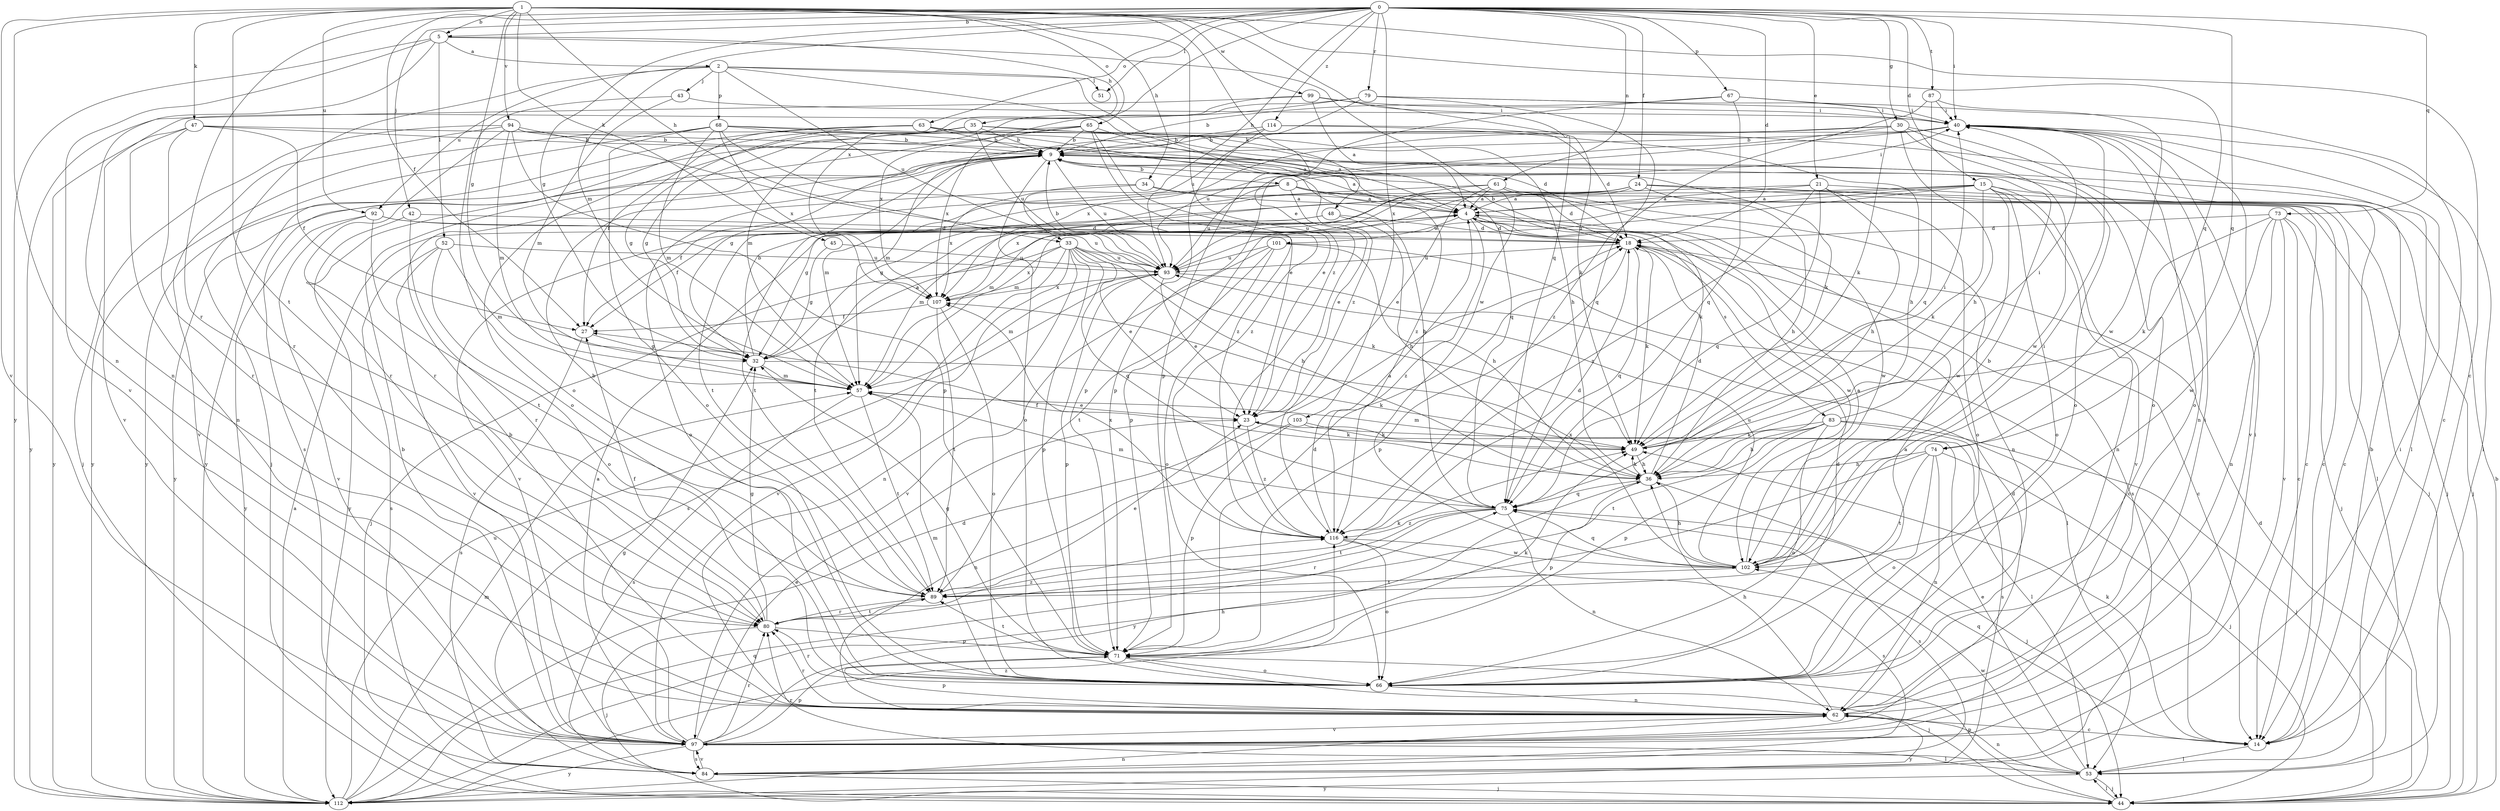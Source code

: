 strict digraph  {
0;
1;
2;
4;
5;
8;
9;
14;
15;
18;
21;
23;
24;
27;
30;
32;
33;
34;
35;
36;
40;
42;
43;
44;
45;
47;
48;
49;
51;
52;
53;
57;
61;
62;
63;
65;
66;
67;
68;
71;
73;
74;
75;
79;
80;
83;
84;
87;
89;
92;
93;
94;
97;
99;
101;
102;
103;
107;
112;
114;
116;
0 -> 5  [label=b];
0 -> 15  [label=d];
0 -> 18  [label=d];
0 -> 21  [label=e];
0 -> 24  [label=f];
0 -> 27  [label=f];
0 -> 30  [label=g];
0 -> 32  [label=g];
0 -> 33  [label=h];
0 -> 40  [label=i];
0 -> 42  [label=j];
0 -> 51  [label=l];
0 -> 57  [label=m];
0 -> 61  [label=n];
0 -> 63  [label=o];
0 -> 67  [label=p];
0 -> 73  [label=q];
0 -> 74  [label=q];
0 -> 79  [label=r];
0 -> 80  [label=r];
0 -> 87  [label=t];
0 -> 103  [label=x];
0 -> 107  [label=x];
0 -> 114  [label=z];
1 -> 5  [label=b];
1 -> 14  [label=c];
1 -> 23  [label=e];
1 -> 32  [label=g];
1 -> 33  [label=h];
1 -> 34  [label=h];
1 -> 45  [label=k];
1 -> 47  [label=k];
1 -> 62  [label=n];
1 -> 65  [label=o];
1 -> 74  [label=q];
1 -> 75  [label=q];
1 -> 89  [label=t];
1 -> 92  [label=u];
1 -> 94  [label=v];
1 -> 97  [label=v];
1 -> 99  [label=w];
1 -> 116  [label=z];
2 -> 43  [label=j];
2 -> 48  [label=k];
2 -> 51  [label=l];
2 -> 68  [label=p];
2 -> 80  [label=r];
2 -> 92  [label=u];
2 -> 93  [label=u];
2 -> 116  [label=z];
4 -> 18  [label=d];
4 -> 83  [label=s];
4 -> 84  [label=s];
4 -> 97  [label=v];
4 -> 101  [label=w];
4 -> 102  [label=w];
4 -> 116  [label=z];
5 -> 2  [label=a];
5 -> 35  [label=h];
5 -> 52  [label=l];
5 -> 62  [label=n];
5 -> 97  [label=v];
5 -> 102  [label=w];
5 -> 112  [label=y];
8 -> 4  [label=a];
8 -> 14  [label=c];
8 -> 23  [label=e];
8 -> 27  [label=f];
8 -> 40  [label=i];
8 -> 44  [label=j];
8 -> 89  [label=t];
8 -> 93  [label=u];
9 -> 4  [label=a];
9 -> 8  [label=b];
9 -> 57  [label=m];
9 -> 66  [label=o];
9 -> 93  [label=u];
9 -> 112  [label=y];
14 -> 9  [label=b];
14 -> 49  [label=k];
14 -> 53  [label=l];
14 -> 75  [label=q];
15 -> 4  [label=a];
15 -> 44  [label=j];
15 -> 49  [label=k];
15 -> 57  [label=m];
15 -> 62  [label=n];
15 -> 66  [label=o];
15 -> 89  [label=t];
15 -> 93  [label=u];
15 -> 97  [label=v];
15 -> 102  [label=w];
18 -> 9  [label=b];
18 -> 14  [label=c];
18 -> 49  [label=k];
18 -> 71  [label=p];
18 -> 75  [label=q];
18 -> 93  [label=u];
21 -> 4  [label=a];
21 -> 14  [label=c];
21 -> 36  [label=h];
21 -> 66  [label=o];
21 -> 75  [label=q];
21 -> 89  [label=t];
21 -> 116  [label=z];
23 -> 49  [label=k];
23 -> 116  [label=z];
24 -> 4  [label=a];
24 -> 14  [label=c];
24 -> 32  [label=g];
24 -> 36  [label=h];
24 -> 44  [label=j];
24 -> 53  [label=l];
24 -> 57  [label=m];
24 -> 71  [label=p];
24 -> 107  [label=x];
27 -> 32  [label=g];
27 -> 84  [label=s];
30 -> 9  [label=b];
30 -> 36  [label=h];
30 -> 62  [label=n];
30 -> 66  [label=o];
30 -> 93  [label=u];
30 -> 102  [label=w];
30 -> 107  [label=x];
32 -> 4  [label=a];
32 -> 9  [label=b];
32 -> 49  [label=k];
32 -> 57  [label=m];
33 -> 23  [label=e];
33 -> 36  [label=h];
33 -> 44  [label=j];
33 -> 49  [label=k];
33 -> 62  [label=n];
33 -> 71  [label=p];
33 -> 75  [label=q];
33 -> 84  [label=s];
33 -> 93  [label=u];
33 -> 97  [label=v];
33 -> 107  [label=x];
34 -> 4  [label=a];
34 -> 49  [label=k];
34 -> 66  [label=o];
34 -> 107  [label=x];
35 -> 9  [label=b];
35 -> 32  [label=g];
35 -> 36  [label=h];
35 -> 53  [label=l];
35 -> 66  [label=o];
35 -> 80  [label=r];
35 -> 93  [label=u];
36 -> 18  [label=d];
36 -> 27  [label=f];
36 -> 44  [label=j];
36 -> 49  [label=k];
36 -> 71  [label=p];
36 -> 75  [label=q];
40 -> 9  [label=b];
40 -> 32  [label=g];
40 -> 53  [label=l];
40 -> 66  [label=o];
40 -> 71  [label=p];
40 -> 97  [label=v];
42 -> 18  [label=d];
42 -> 80  [label=r];
42 -> 112  [label=y];
43 -> 40  [label=i];
43 -> 57  [label=m];
43 -> 66  [label=o];
44 -> 9  [label=b];
44 -> 18  [label=d];
44 -> 53  [label=l];
44 -> 71  [label=p];
45 -> 32  [label=g];
45 -> 93  [label=u];
47 -> 9  [label=b];
47 -> 27  [label=f];
47 -> 49  [label=k];
47 -> 62  [label=n];
47 -> 80  [label=r];
47 -> 112  [label=y];
48 -> 18  [label=d];
48 -> 27  [label=f];
48 -> 36  [label=h];
48 -> 57  [label=m];
49 -> 36  [label=h];
49 -> 40  [label=i];
49 -> 57  [label=m];
52 -> 57  [label=m];
52 -> 66  [label=o];
52 -> 84  [label=s];
52 -> 93  [label=u];
52 -> 97  [label=v];
53 -> 23  [label=e];
53 -> 44  [label=j];
53 -> 62  [label=n];
53 -> 80  [label=r];
53 -> 102  [label=w];
53 -> 112  [label=y];
57 -> 23  [label=e];
57 -> 84  [label=s];
57 -> 89  [label=t];
61 -> 4  [label=a];
61 -> 18  [label=d];
61 -> 23  [label=e];
61 -> 32  [label=g];
61 -> 62  [label=n];
61 -> 93  [label=u];
61 -> 102  [label=w];
62 -> 9  [label=b];
62 -> 14  [label=c];
62 -> 36  [label=h];
62 -> 40  [label=i];
62 -> 71  [label=p];
62 -> 80  [label=r];
62 -> 97  [label=v];
62 -> 112  [label=y];
63 -> 9  [label=b];
63 -> 27  [label=f];
63 -> 32  [label=g];
63 -> 66  [label=o];
63 -> 112  [label=y];
63 -> 116  [label=z];
65 -> 4  [label=a];
65 -> 9  [label=b];
65 -> 23  [label=e];
65 -> 84  [label=s];
65 -> 107  [label=x];
65 -> 112  [label=y];
65 -> 116  [label=z];
66 -> 4  [label=a];
66 -> 18  [label=d];
66 -> 57  [label=m];
66 -> 62  [label=n];
66 -> 80  [label=r];
67 -> 9  [label=b];
67 -> 40  [label=i];
67 -> 49  [label=k];
67 -> 71  [label=p];
67 -> 75  [label=q];
68 -> 4  [label=a];
68 -> 9  [label=b];
68 -> 44  [label=j];
68 -> 57  [label=m];
68 -> 66  [label=o];
68 -> 75  [label=q];
68 -> 107  [label=x];
68 -> 112  [label=y];
68 -> 116  [label=z];
71 -> 18  [label=d];
71 -> 32  [label=g];
71 -> 44  [label=j];
71 -> 49  [label=k];
71 -> 66  [label=o];
71 -> 89  [label=t];
73 -> 14  [label=c];
73 -> 18  [label=d];
73 -> 44  [label=j];
73 -> 49  [label=k];
73 -> 62  [label=n];
73 -> 97  [label=v];
73 -> 102  [label=w];
74 -> 36  [label=h];
74 -> 44  [label=j];
74 -> 62  [label=n];
74 -> 66  [label=o];
74 -> 89  [label=t];
74 -> 112  [label=y];
75 -> 9  [label=b];
75 -> 57  [label=m];
75 -> 62  [label=n];
75 -> 80  [label=r];
75 -> 84  [label=s];
75 -> 89  [label=t];
75 -> 116  [label=z];
79 -> 14  [label=c];
79 -> 40  [label=i];
79 -> 57  [label=m];
79 -> 75  [label=q];
79 -> 93  [label=u];
79 -> 107  [label=x];
80 -> 27  [label=f];
80 -> 32  [label=g];
80 -> 44  [label=j];
80 -> 71  [label=p];
80 -> 89  [label=t];
80 -> 116  [label=z];
83 -> 36  [label=h];
83 -> 40  [label=i];
83 -> 44  [label=j];
83 -> 49  [label=k];
83 -> 66  [label=o];
83 -> 71  [label=p];
83 -> 84  [label=s];
83 -> 89  [label=t];
84 -> 40  [label=i];
84 -> 44  [label=j];
84 -> 97  [label=v];
87 -> 40  [label=i];
87 -> 75  [label=q];
87 -> 102  [label=w];
87 -> 116  [label=z];
89 -> 9  [label=b];
89 -> 23  [label=e];
89 -> 49  [label=k];
89 -> 80  [label=r];
92 -> 18  [label=d];
92 -> 89  [label=t];
92 -> 93  [label=u];
92 -> 97  [label=v];
92 -> 112  [label=y];
93 -> 9  [label=b];
93 -> 23  [label=e];
93 -> 53  [label=l];
93 -> 57  [label=m];
93 -> 71  [label=p];
93 -> 107  [label=x];
94 -> 9  [label=b];
94 -> 18  [label=d];
94 -> 23  [label=e];
94 -> 44  [label=j];
94 -> 57  [label=m];
94 -> 71  [label=p];
94 -> 80  [label=r];
94 -> 97  [label=v];
97 -> 4  [label=a];
97 -> 9  [label=b];
97 -> 18  [label=d];
97 -> 23  [label=e];
97 -> 32  [label=g];
97 -> 36  [label=h];
97 -> 40  [label=i];
97 -> 53  [label=l];
97 -> 71  [label=p];
97 -> 80  [label=r];
97 -> 84  [label=s];
97 -> 112  [label=y];
99 -> 4  [label=a];
99 -> 40  [label=i];
99 -> 49  [label=k];
99 -> 97  [label=v];
99 -> 112  [label=y];
101 -> 14  [label=c];
101 -> 36  [label=h];
101 -> 66  [label=o];
101 -> 89  [label=t];
101 -> 93  [label=u];
101 -> 97  [label=v];
102 -> 4  [label=a];
102 -> 9  [label=b];
102 -> 36  [label=h];
102 -> 40  [label=i];
102 -> 75  [label=q];
102 -> 89  [label=t];
102 -> 93  [label=u];
102 -> 107  [label=x];
103 -> 49  [label=k];
103 -> 53  [label=l];
103 -> 62  [label=n];
103 -> 71  [label=p];
107 -> 27  [label=f];
107 -> 66  [label=o];
107 -> 89  [label=t];
112 -> 4  [label=a];
112 -> 18  [label=d];
112 -> 57  [label=m];
112 -> 62  [label=n];
112 -> 75  [label=q];
112 -> 93  [label=u];
112 -> 116  [label=z];
114 -> 9  [label=b];
114 -> 18  [label=d];
114 -> 36  [label=h];
114 -> 57  [label=m];
114 -> 71  [label=p];
116 -> 4  [label=a];
116 -> 18  [label=d];
116 -> 66  [label=o];
116 -> 84  [label=s];
116 -> 102  [label=w];
116 -> 107  [label=x];
}
